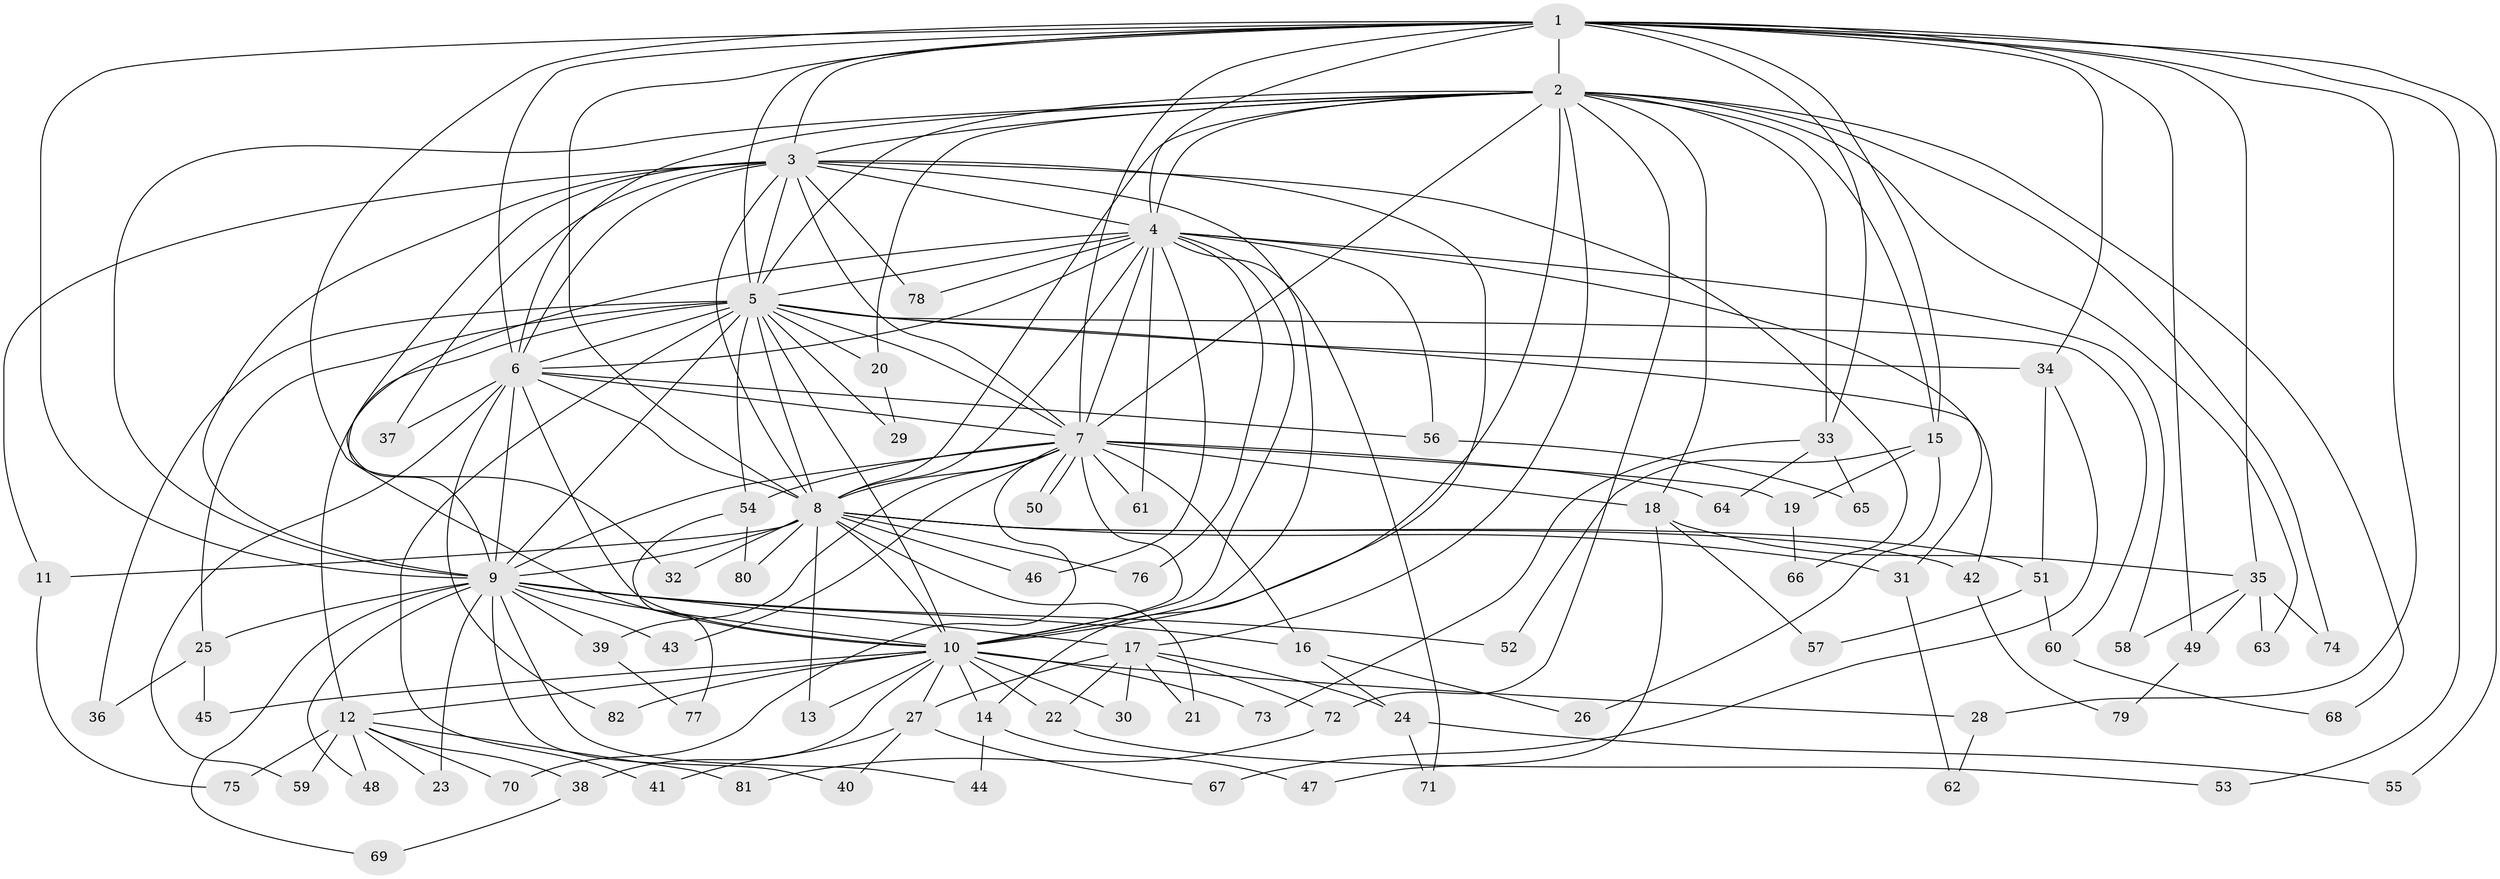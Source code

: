 // coarse degree distribution, {23: 0.030303030303030304, 8: 0.06060606060606061, 13: 0.06060606060606061, 10: 0.030303030303030304, 9: 0.030303030303030304, 7: 0.09090909090909091, 5: 0.06060606060606061, 3: 0.15151515151515152, 2: 0.36363636363636365, 1: 0.06060606060606061, 4: 0.06060606060606061}
// Generated by graph-tools (version 1.1) at 2025/49/03/04/25 22:49:50]
// undirected, 82 vertices, 189 edges
graph export_dot {
  node [color=gray90,style=filled];
  1;
  2;
  3;
  4;
  5;
  6;
  7;
  8;
  9;
  10;
  11;
  12;
  13;
  14;
  15;
  16;
  17;
  18;
  19;
  20;
  21;
  22;
  23;
  24;
  25;
  26;
  27;
  28;
  29;
  30;
  31;
  32;
  33;
  34;
  35;
  36;
  37;
  38;
  39;
  40;
  41;
  42;
  43;
  44;
  45;
  46;
  47;
  48;
  49;
  50;
  51;
  52;
  53;
  54;
  55;
  56;
  57;
  58;
  59;
  60;
  61;
  62;
  63;
  64;
  65;
  66;
  67;
  68;
  69;
  70;
  71;
  72;
  73;
  74;
  75;
  76;
  77;
  78;
  79;
  80;
  81;
  82;
  1 -- 2;
  1 -- 3;
  1 -- 4;
  1 -- 5;
  1 -- 6;
  1 -- 7;
  1 -- 8;
  1 -- 9;
  1 -- 10;
  1 -- 15;
  1 -- 28;
  1 -- 33;
  1 -- 34;
  1 -- 35;
  1 -- 49;
  1 -- 53;
  1 -- 55;
  2 -- 3;
  2 -- 4;
  2 -- 5;
  2 -- 6;
  2 -- 7;
  2 -- 8;
  2 -- 9;
  2 -- 10;
  2 -- 15;
  2 -- 17;
  2 -- 18;
  2 -- 20;
  2 -- 33;
  2 -- 63;
  2 -- 68;
  2 -- 72;
  2 -- 74;
  3 -- 4;
  3 -- 5;
  3 -- 6;
  3 -- 7;
  3 -- 8;
  3 -- 9;
  3 -- 10;
  3 -- 11;
  3 -- 14;
  3 -- 32;
  3 -- 37;
  3 -- 66;
  3 -- 78;
  4 -- 5;
  4 -- 6;
  4 -- 7;
  4 -- 8;
  4 -- 9;
  4 -- 10;
  4 -- 31;
  4 -- 46;
  4 -- 56;
  4 -- 58;
  4 -- 61;
  4 -- 71;
  4 -- 76;
  4 -- 78;
  5 -- 6;
  5 -- 7;
  5 -- 8;
  5 -- 9;
  5 -- 10;
  5 -- 12;
  5 -- 20;
  5 -- 25;
  5 -- 29;
  5 -- 34;
  5 -- 36;
  5 -- 41;
  5 -- 42;
  5 -- 54;
  5 -- 60;
  6 -- 7;
  6 -- 8;
  6 -- 9;
  6 -- 10;
  6 -- 37;
  6 -- 56;
  6 -- 59;
  6 -- 82;
  7 -- 8;
  7 -- 9;
  7 -- 10;
  7 -- 16;
  7 -- 18;
  7 -- 19;
  7 -- 39;
  7 -- 43;
  7 -- 50;
  7 -- 50;
  7 -- 54;
  7 -- 61;
  7 -- 64;
  7 -- 70;
  8 -- 9;
  8 -- 10;
  8 -- 11;
  8 -- 13;
  8 -- 21;
  8 -- 31;
  8 -- 32;
  8 -- 42;
  8 -- 46;
  8 -- 51;
  8 -- 76;
  8 -- 80;
  9 -- 10;
  9 -- 16;
  9 -- 17;
  9 -- 23;
  9 -- 25;
  9 -- 39;
  9 -- 40;
  9 -- 43;
  9 -- 44;
  9 -- 48;
  9 -- 52;
  9 -- 69;
  10 -- 12;
  10 -- 13;
  10 -- 14;
  10 -- 22;
  10 -- 27;
  10 -- 28;
  10 -- 30;
  10 -- 38;
  10 -- 45;
  10 -- 73;
  10 -- 82;
  11 -- 75;
  12 -- 23;
  12 -- 38;
  12 -- 48;
  12 -- 59;
  12 -- 70;
  12 -- 75;
  12 -- 81;
  14 -- 44;
  14 -- 47;
  15 -- 19;
  15 -- 26;
  15 -- 52;
  16 -- 24;
  16 -- 26;
  17 -- 21;
  17 -- 22;
  17 -- 24;
  17 -- 27;
  17 -- 30;
  17 -- 72;
  18 -- 35;
  18 -- 47;
  18 -- 57;
  19 -- 66;
  20 -- 29;
  22 -- 53;
  24 -- 55;
  24 -- 71;
  25 -- 36;
  25 -- 45;
  27 -- 40;
  27 -- 41;
  27 -- 67;
  28 -- 62;
  31 -- 62;
  33 -- 64;
  33 -- 65;
  33 -- 73;
  34 -- 51;
  34 -- 67;
  35 -- 49;
  35 -- 58;
  35 -- 63;
  35 -- 74;
  38 -- 69;
  39 -- 77;
  42 -- 79;
  49 -- 79;
  51 -- 57;
  51 -- 60;
  54 -- 77;
  54 -- 80;
  56 -- 65;
  60 -- 68;
  72 -- 81;
}
